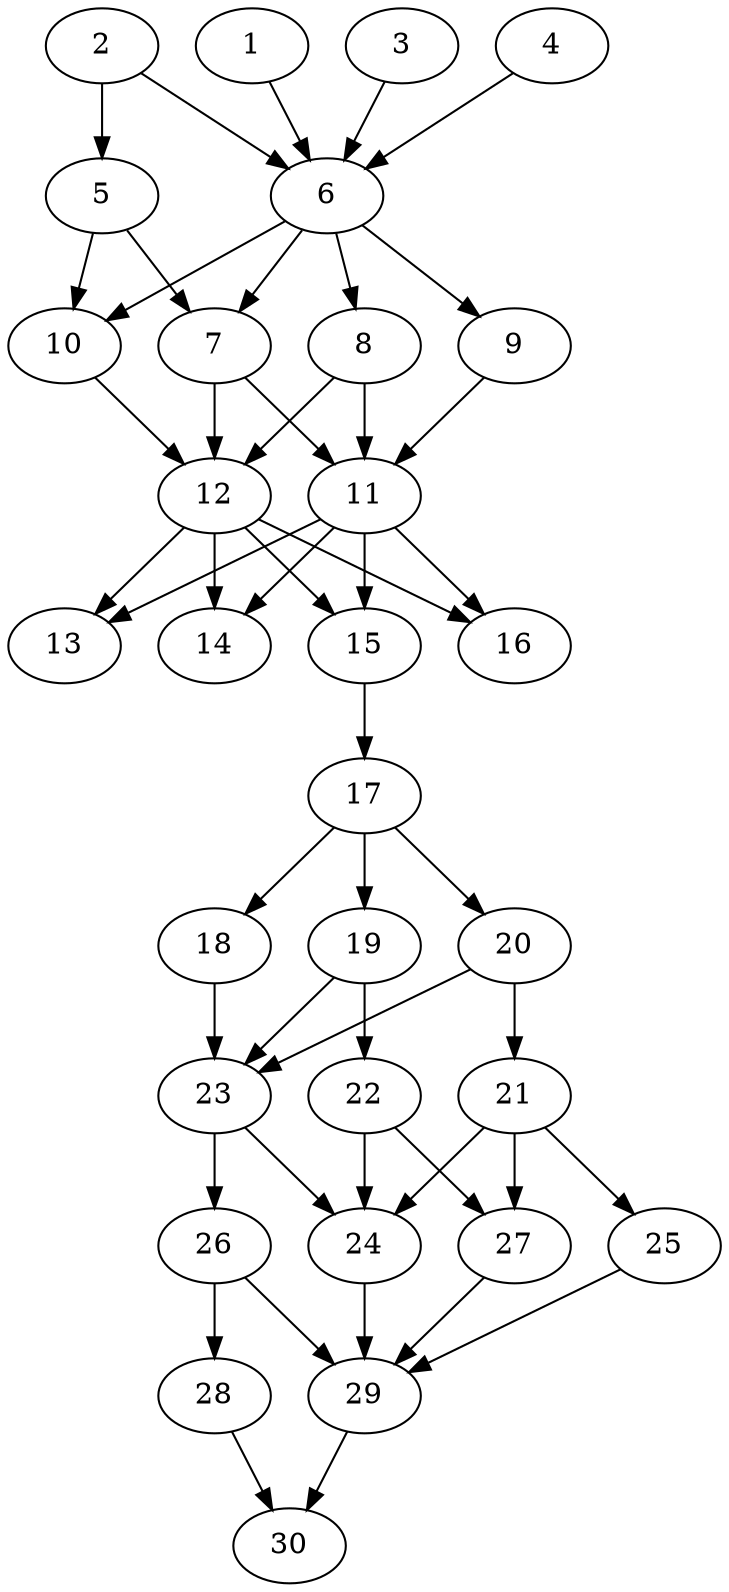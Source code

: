// DAG automatically generated by daggen at Tue Aug  6 16:27:24 2019
// ./daggen --dot -n 30 --ccr 0.4 --fat 0.4 --regular 0.5 --density 0.8 --mindata 5242880 --maxdata 52428800 
digraph G {
  1 [size="77514240", alpha="0.05", expect_size="31005696"] 
  1 -> 6 [size ="31005696"]
  2 [size="74721280", alpha="0.11", expect_size="29888512"] 
  2 -> 5 [size ="29888512"]
  2 -> 6 [size ="29888512"]
  3 [size="89945600", alpha="0.17", expect_size="35978240"] 
  3 -> 6 [size ="35978240"]
  4 [size="55331840", alpha="0.15", expect_size="22132736"] 
  4 -> 6 [size ="22132736"]
  5 [size="23646720", alpha="0.02", expect_size="9458688"] 
  5 -> 7 [size ="9458688"]
  5 -> 10 [size ="9458688"]
  6 [size="73850880", alpha="0.07", expect_size="29540352"] 
  6 -> 7 [size ="29540352"]
  6 -> 8 [size ="29540352"]
  6 -> 9 [size ="29540352"]
  6 -> 10 [size ="29540352"]
  7 [size="58408960", alpha="0.07", expect_size="23363584"] 
  7 -> 11 [size ="23363584"]
  7 -> 12 [size ="23363584"]
  8 [size="108142080", alpha="0.13", expect_size="43256832"] 
  8 -> 11 [size ="43256832"]
  8 -> 12 [size ="43256832"]
  9 [size="102200320", alpha="0.07", expect_size="40880128"] 
  9 -> 11 [size ="40880128"]
  10 [size="46607360", alpha="0.14", expect_size="18642944"] 
  10 -> 12 [size ="18642944"]
  11 [size="26552320", alpha="0.01", expect_size="10620928"] 
  11 -> 13 [size ="10620928"]
  11 -> 14 [size ="10620928"]
  11 -> 15 [size ="10620928"]
  11 -> 16 [size ="10620928"]
  12 [size="56527360", alpha="0.08", expect_size="22610944"] 
  12 -> 13 [size ="22610944"]
  12 -> 14 [size ="22610944"]
  12 -> 15 [size ="22610944"]
  12 -> 16 [size ="22610944"]
  13 [size="122752000", alpha="0.02", expect_size="49100800"] 
  14 [size="103411200", alpha="0.03", expect_size="41364480"] 
  15 [size="72855040", alpha="0.02", expect_size="29142016"] 
  15 -> 17 [size ="29142016"]
  16 [size="86238720", alpha="0.01", expect_size="34495488"] 
  17 [size="125903360", alpha="0.12", expect_size="50361344"] 
  17 -> 18 [size ="50361344"]
  17 -> 19 [size ="50361344"]
  17 -> 20 [size ="50361344"]
  18 [size="46755840", alpha="0.03", expect_size="18702336"] 
  18 -> 23 [size ="18702336"]
  19 [size="124779520", alpha="0.15", expect_size="49911808"] 
  19 -> 22 [size ="49911808"]
  19 -> 23 [size ="49911808"]
  20 [size="45409280", alpha="0.08", expect_size="18163712"] 
  20 -> 21 [size ="18163712"]
  20 -> 23 [size ="18163712"]
  21 [size="126097920", alpha="0.11", expect_size="50439168"] 
  21 -> 24 [size ="50439168"]
  21 -> 25 [size ="50439168"]
  21 -> 27 [size ="50439168"]
  22 [size="13760000", alpha="0.05", expect_size="5504000"] 
  22 -> 24 [size ="5504000"]
  22 -> 27 [size ="5504000"]
  23 [size="62835200", alpha="0.12", expect_size="25134080"] 
  23 -> 24 [size ="25134080"]
  23 -> 26 [size ="25134080"]
  24 [size="72768000", alpha="0.06", expect_size="29107200"] 
  24 -> 29 [size ="29107200"]
  25 [size="89827840", alpha="0.01", expect_size="35931136"] 
  25 -> 29 [size ="35931136"]
  26 [size="104445440", alpha="0.07", expect_size="41778176"] 
  26 -> 28 [size ="41778176"]
  26 -> 29 [size ="41778176"]
  27 [size="108088320", alpha="0.01", expect_size="43235328"] 
  27 -> 29 [size ="43235328"]
  28 [size="61022720", alpha="0.11", expect_size="24409088"] 
  28 -> 30 [size ="24409088"]
  29 [size="77212160", alpha="0.16", expect_size="30884864"] 
  29 -> 30 [size ="30884864"]
  30 [size="49853440", alpha="0.06", expect_size="19941376"] 
}
